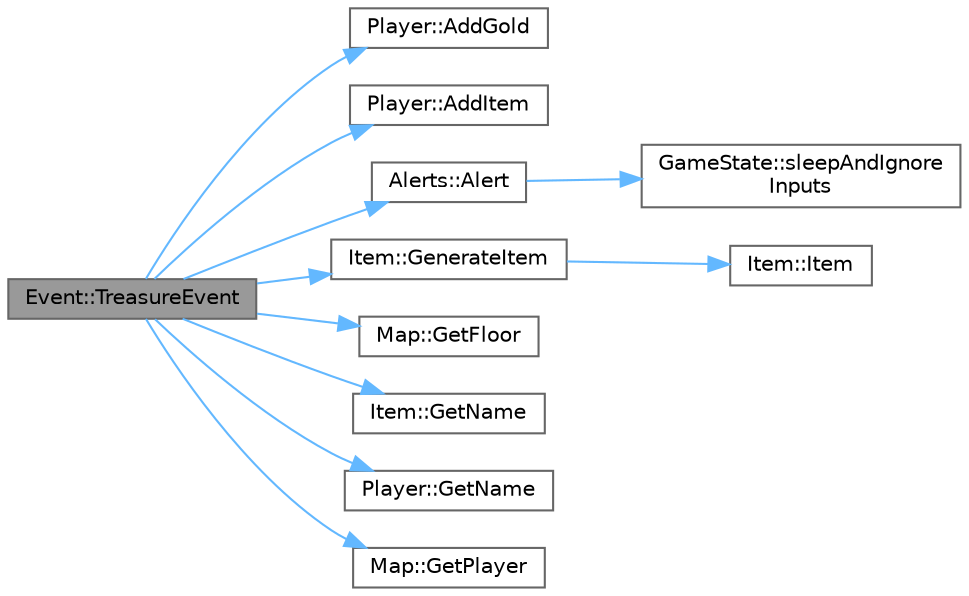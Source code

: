 digraph "Event::TreasureEvent"
{
 // LATEX_PDF_SIZE
  bgcolor="transparent";
  edge [fontname=Helvetica,fontsize=10,labelfontname=Helvetica,labelfontsize=10];
  node [fontname=Helvetica,fontsize=10,shape=box,height=0.2,width=0.4];
  rankdir="LR";
  Node1 [id="Node000001",label="Event::TreasureEvent",height=0.2,width=0.4,color="gray40", fillcolor="grey60", style="filled", fontcolor="black",tooltip="Handles a treasure event."];
  Node1 -> Node2 [id="edge11_Node000001_Node000002",color="steelblue1",style="solid",tooltip=" "];
  Node2 [id="Node000002",label="Player::AddGold",height=0.2,width=0.4,color="grey40", fillcolor="white", style="filled",URL="$class_player.html#a42e33c2d9598bc8375f85098c92f0150",tooltip="Adds gold to the player's current amount."];
  Node1 -> Node3 [id="edge12_Node000001_Node000003",color="steelblue1",style="solid",tooltip=" "];
  Node3 [id="Node000003",label="Player::AddItem",height=0.2,width=0.4,color="grey40", fillcolor="white", style="filled",URL="$class_player.html#a235f0ef8c9602c52de476d4eebdcead6",tooltip="Adds an item to the player's inventory."];
  Node1 -> Node4 [id="edge13_Node000001_Node000004",color="steelblue1",style="solid",tooltip=" "];
  Node4 [id="Node000004",label="Alerts::Alert",height=0.2,width=0.4,color="grey40", fillcolor="white", style="filled",URL="$class_alerts.html#a10627b6297fb89a8f5acfd419a13ebe2",tooltip="Displays a general alert message."];
  Node4 -> Node5 [id="edge14_Node000004_Node000005",color="steelblue1",style="solid",tooltip=" "];
  Node5 [id="Node000005",label="GameState::sleepAndIgnore\lInputs",height=0.2,width=0.4,color="grey40", fillcolor="white", style="filled",URL="$class_game_state.html#acc8e547b41b8b7a515afe338a138487e",tooltip=" "];
  Node1 -> Node6 [id="edge15_Node000001_Node000006",color="steelblue1",style="solid",tooltip=" "];
  Node6 [id="Node000006",label="Item::GenerateItem",height=0.2,width=0.4,color="grey40", fillcolor="white", style="filled",URL="$class_item.html#ad151d7cea8765e4307699dff97f50a49",tooltip="Static method to generate an item based on the given level."];
  Node6 -> Node7 [id="edge16_Node000006_Node000007",color="steelblue1",style="solid",tooltip=" "];
  Node7 [id="Node000007",label="Item::Item",height=0.2,width=0.4,color="grey40", fillcolor="white", style="filled",URL="$class_item.html#a297720c02984eab37332ae795d22189d",tooltip="Default constructor for Item."];
  Node1 -> Node8 [id="edge17_Node000001_Node000008",color="steelblue1",style="solid",tooltip=" "];
  Node8 [id="Node000008",label="Map::GetFloor",height=0.2,width=0.4,color="grey40", fillcolor="white", style="filled",URL="$class_map.html#a9d7c069f93d337d45e725a89e413a55b",tooltip="Gets the current floor level."];
  Node1 -> Node9 [id="edge18_Node000001_Node000009",color="steelblue1",style="solid",tooltip=" "];
  Node9 [id="Node000009",label="Item::GetName",height=0.2,width=0.4,color="grey40", fillcolor="white", style="filled",URL="$class_item.html#a6e9021a9e07c1a505d5663fd01cca889",tooltip="Getter for the name of the item."];
  Node1 -> Node10 [id="edge19_Node000001_Node000010",color="steelblue1",style="solid",tooltip=" "];
  Node10 [id="Node000010",label="Player::GetName",height=0.2,width=0.4,color="grey40", fillcolor="white", style="filled",URL="$class_player.html#affddef50f994746a860e2366e412917f",tooltip="Gets the name of the player."];
  Node1 -> Node11 [id="edge20_Node000001_Node000011",color="steelblue1",style="solid",tooltip=" "];
  Node11 [id="Node000011",label="Map::GetPlayer",height=0.2,width=0.4,color="grey40", fillcolor="white", style="filled",URL="$class_map.html#a2a75f0965389cfb4dc80839ed02e4afc",tooltip="Gets the player object."];
}
